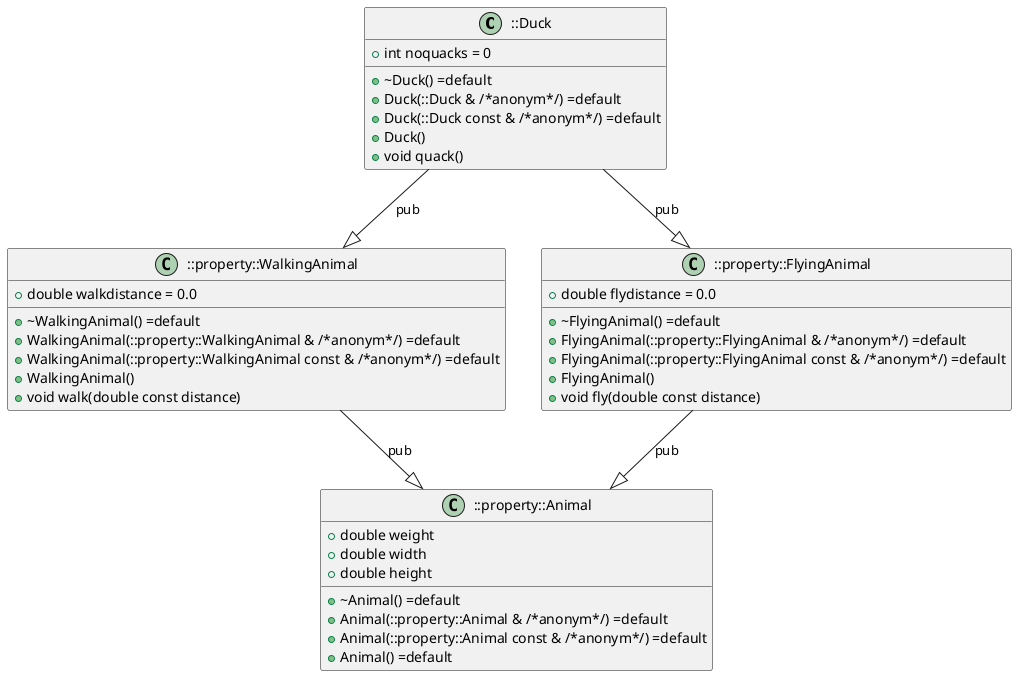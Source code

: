 @startuml

class "::Duck" as @14 {
    {field} + int noquacks = 0
    {method} +  ~Duck() =default
    {method} +  Duck(::Duck & /*anonym*/) =default
    {method} +  Duck(::Duck const & /*anonym*/) =default
    {method} +  Duck() 
    {method} + void quack() 
}
class "::property::WalkingAnimal" as @26 {
    {field} + double walkdistance = 0.0
    {method} +  ~WalkingAnimal() =default
    {method} +  WalkingAnimal(::property::WalkingAnimal & /*anonym*/) =default
    {method} +  WalkingAnimal(::property::WalkingAnimal const & /*anonym*/) =default
    {method} +  WalkingAnimal() 
    {method} + void walk(double const distance) 
}
class "::property::FlyingAnimal" as @25 {
    {field} + double flydistance = 0.0
    {method} +  ~FlyingAnimal() =default
    {method} +  FlyingAnimal(::property::FlyingAnimal & /*anonym*/) =default
    {method} +  FlyingAnimal(::property::FlyingAnimal const & /*anonym*/) =default
    {method} +  FlyingAnimal() 
    {method} + void fly(double const distance) 
}
class "::property::Animal" as @43 {
    {field} + double weight
    {field} + double width
    {field} + double height
    {method} +  ~Animal() =default
    {method} +  Animal(::property::Animal & /*anonym*/) =default
    {method} +  Animal(::property::Animal const & /*anonym*/) =default
    {method} +  Animal() =default
}

' ::Duck --|> ::property::FlyingAnimal
"@14" --|> "@25": "pub"
' ::Duck --|> ::property::WalkingAnimal
"@14" --|> "@26": "pub"
' ::property::WalkingAnimal --|> ::property::Animal
"@26" --|> "@43": "pub"
' ::property::FlyingAnimal --|> ::property::Animal
"@25" --|> "@43": "pub"

@enduml
